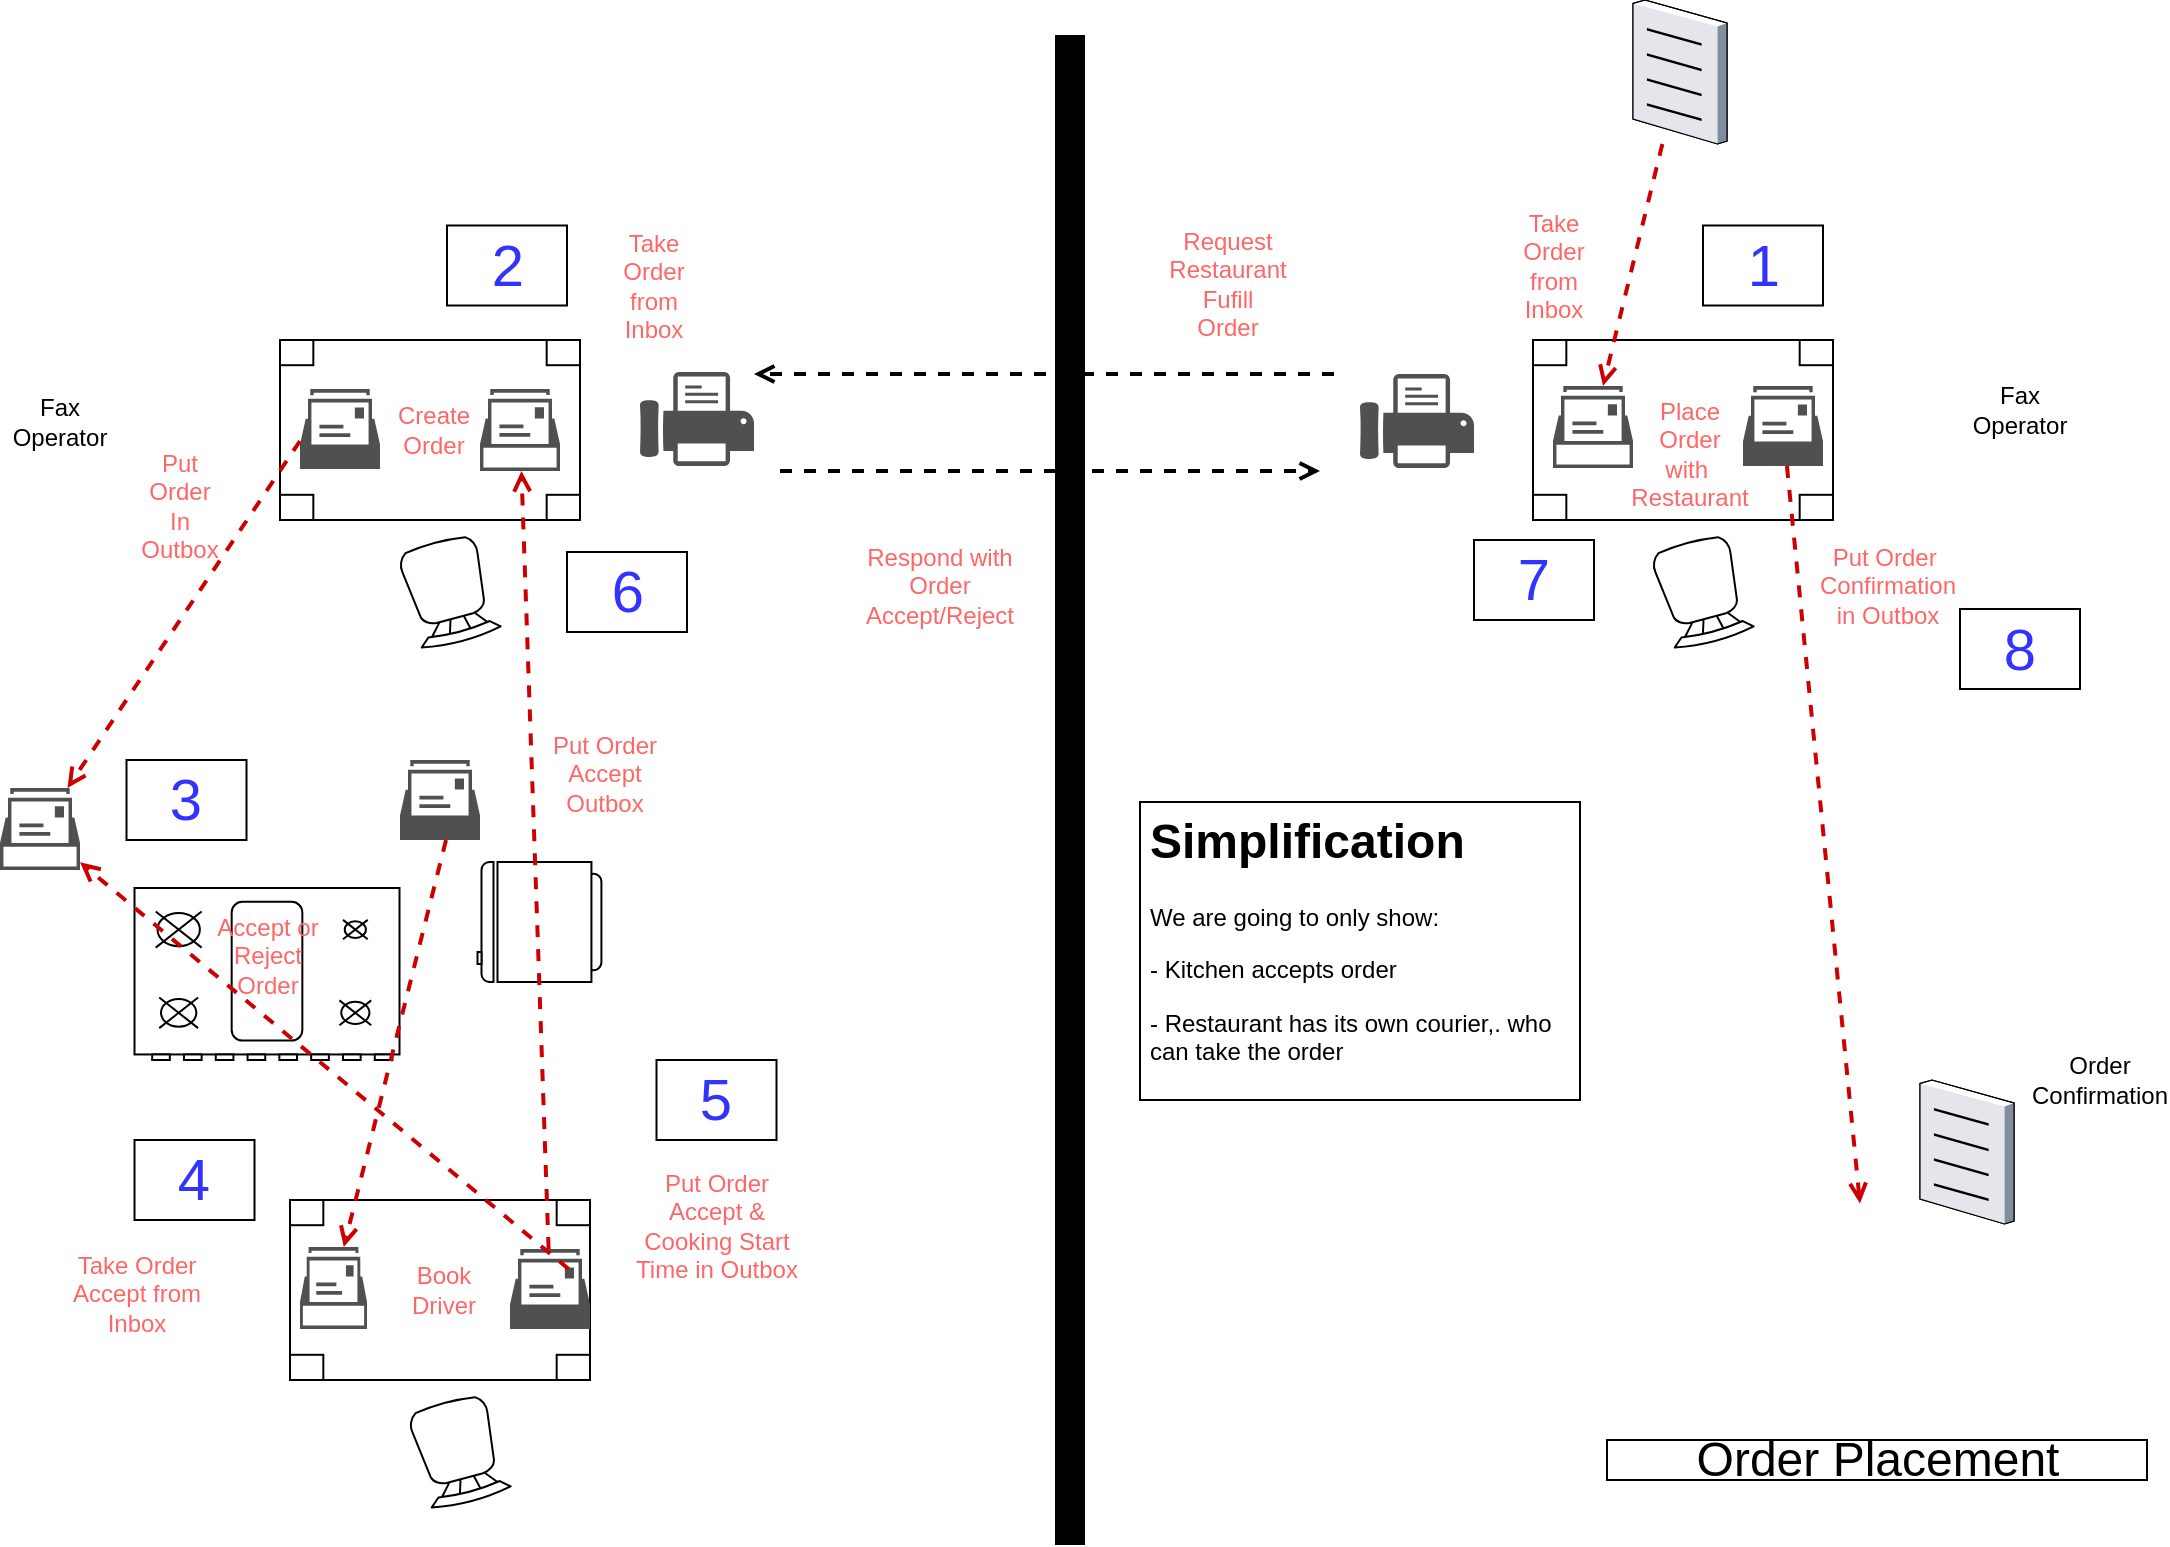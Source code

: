 <mxfile version="15.2.7" type="device"><diagram id="7lcRFAJb13U-YT4nabCA" name="Page-1"><mxGraphModel dx="1678" dy="1029" grid="1" gridSize="10" guides="1" tooltips="1" connect="1" arrows="1" fold="1" page="1" pageScale="1" pageWidth="1169" pageHeight="827" math="0" shadow="0"><root><mxCell id="0"/><mxCell id="1" parent="0"/><UserObject label="" tooltip="Inertia.&#10;Likely to face a resistance to change." id="BQTbwJKPUDemShiaECL7-1"><mxCell style="rounded=0;whiteSpace=wrap;html=1;strokeColor=#000000;strokeWidth=5;fillColor=#000000;fontSize=14;" vertex="1" parent="1"><mxGeometry x="580" y="40" width="10" height="750" as="geometry"/></mxCell></UserObject><mxCell id="BQTbwJKPUDemShiaECL7-2" value="" style="verticalLabelPosition=bottom;html=1;verticalAlign=top;align=center;shape=mxgraph.floorplan.table;" vertex="1" parent="1"><mxGeometry x="816.5" y="190" width="150" height="90" as="geometry"/></mxCell><mxCell id="BQTbwJKPUDemShiaECL7-3" value="" style="verticalLabelPosition=bottom;html=1;verticalAlign=top;align=center;shape=mxgraph.floorplan.chair;rotation=-195;" vertex="1" parent="1"><mxGeometry x="880.5" y="290" width="41" height="52" as="geometry"/></mxCell><mxCell id="BQTbwJKPUDemShiaECL7-4" value="" style="sketch=0;pointerEvents=1;shadow=0;dashed=0;html=1;strokeColor=none;fillColor=#505050;labelPosition=center;verticalLabelPosition=bottom;verticalAlign=top;outlineConnect=0;align=center;shape=mxgraph.office.concepts.mailbox2;" vertex="1" parent="1"><mxGeometry x="826.5" y="213" width="40" height="41" as="geometry"/></mxCell><mxCell id="BQTbwJKPUDemShiaECL7-5" value="" style="sketch=0;pointerEvents=1;shadow=0;dashed=0;html=1;strokeColor=none;fillColor=#505050;labelPosition=center;verticalLabelPosition=bottom;verticalAlign=top;outlineConnect=0;align=center;shape=mxgraph.office.concepts.mailbox;" vertex="1" parent="1"><mxGeometry x="921.5" y="213" width="40" height="40" as="geometry"/></mxCell><mxCell id="BQTbwJKPUDemShiaECL7-6" value="" style="sketch=0;pointerEvents=1;shadow=0;dashed=0;html=1;strokeColor=none;fillColor=#505050;labelPosition=center;verticalLabelPosition=bottom;verticalAlign=top;outlineConnect=0;align=center;shape=mxgraph.office.devices.fax;" vertex="1" parent="1"><mxGeometry x="730" y="207" width="57" height="47" as="geometry"/></mxCell><mxCell id="BQTbwJKPUDemShiaECL7-7" value="" style="verticalLabelPosition=bottom;html=1;verticalAlign=top;align=center;shape=mxgraph.floorplan.table;" vertex="1" parent="1"><mxGeometry x="190" y="190" width="150" height="90" as="geometry"/></mxCell><mxCell id="BQTbwJKPUDemShiaECL7-8" value="" style="verticalLabelPosition=bottom;html=1;verticalAlign=top;align=center;shape=mxgraph.floorplan.chair;rotation=-195;" vertex="1" parent="1"><mxGeometry x="254" y="290" width="41" height="52" as="geometry"/></mxCell><mxCell id="BQTbwJKPUDemShiaECL7-9" value="" style="sketch=0;pointerEvents=1;shadow=0;dashed=0;html=1;strokeColor=none;fillColor=#505050;labelPosition=center;verticalLabelPosition=bottom;verticalAlign=top;outlineConnect=0;align=center;shape=mxgraph.office.concepts.mailbox2;" vertex="1" parent="1"><mxGeometry x="290" y="214.5" width="40" height="41" as="geometry"/></mxCell><mxCell id="BQTbwJKPUDemShiaECL7-10" value="" style="sketch=0;pointerEvents=1;shadow=0;dashed=0;html=1;strokeColor=none;fillColor=#505050;labelPosition=center;verticalLabelPosition=bottom;verticalAlign=top;outlineConnect=0;align=center;shape=mxgraph.office.concepts.mailbox;" vertex="1" parent="1"><mxGeometry x="200" y="214.5" width="40" height="40" as="geometry"/></mxCell><mxCell id="BQTbwJKPUDemShiaECL7-11" value="" style="sketch=0;pointerEvents=1;shadow=0;dashed=0;html=1;strokeColor=none;fillColor=#505050;labelPosition=center;verticalLabelPosition=bottom;verticalAlign=top;outlineConnect=0;align=center;shape=mxgraph.office.devices.fax;" vertex="1" parent="1"><mxGeometry x="370" y="206" width="57" height="47" as="geometry"/></mxCell><mxCell id="BQTbwJKPUDemShiaECL7-12" value="&lt;font color=&quot;#ff6666&quot;&gt;Take Order from Inbox&lt;/font&gt;" style="text;html=1;strokeColor=none;fillColor=none;align=center;verticalAlign=middle;whiteSpace=wrap;rounded=0;" vertex="1" parent="1"><mxGeometry x="800" y="110" width="53.5" height="85.5" as="geometry"/></mxCell><mxCell id="BQTbwJKPUDemShiaECL7-13" value="&lt;font color=&quot;#ff6666&quot;&gt;Request &lt;br&gt;Restaurant&lt;br&gt;Fufill&lt;br&gt;Order&lt;/font&gt;" style="text;html=1;strokeColor=none;fillColor=none;align=center;verticalAlign=middle;whiteSpace=wrap;rounded=0;" vertex="1" parent="1"><mxGeometry x="636.5" y="119" width="53.5" height="85.5" as="geometry"/></mxCell><UserObject label="" tooltip="Point of change.&#10;How the map is changing e.g. competitive forces." id="BQTbwJKPUDemShiaECL7-14"><mxCell style="endArrow=open;dashed=1;html=1;strokeColor=#000000;endFill=0;strokeWidth=2;" edge="1" parent="1"><mxGeometry width="50" height="50" relative="1" as="geometry"><mxPoint x="717.002" y="207" as="sourcePoint"/><mxPoint x="427" y="207" as="targetPoint"/></mxGeometry></mxCell></UserObject><UserObject label="" tooltip="Point of change.&#10;How the map is changing e.g. competitive forces." id="BQTbwJKPUDemShiaECL7-15"><mxCell style="endArrow=open;dashed=1;html=1;strokeColor=#000000;endFill=0;strokeWidth=2;" edge="1" parent="1"><mxGeometry width="50" height="50" relative="1" as="geometry"><mxPoint x="440" y="255.5" as="sourcePoint"/><mxPoint x="710" y="255.5" as="targetPoint"/><Array as="points"><mxPoint x="610" y="255.5"/></Array></mxGeometry></mxCell></UserObject><mxCell id="BQTbwJKPUDemShiaECL7-16" value="&lt;font color=&quot;#ff6666&quot;&gt;Take Order from Inbox&lt;/font&gt;" style="text;html=1;strokeColor=none;fillColor=none;align=center;verticalAlign=middle;whiteSpace=wrap;rounded=0;" vertex="1" parent="1"><mxGeometry x="350" y="120.5" width="53.5" height="85.5" as="geometry"/></mxCell><mxCell id="BQTbwJKPUDemShiaECL7-17" value="&lt;font color=&quot;#ff6666&quot;&gt;Put Order &lt;br&gt;In Outbox&lt;/font&gt;" style="text;html=1;strokeColor=none;fillColor=none;align=center;verticalAlign=middle;whiteSpace=wrap;rounded=0;" vertex="1" parent="1"><mxGeometry x="113.25" y="230" width="53.5" height="85.5" as="geometry"/></mxCell><mxCell id="BQTbwJKPUDemShiaECL7-18" value="&lt;font color=&quot;#ff6666&quot;&gt;Place Order&lt;br&gt;with&amp;nbsp;&lt;br&gt;Restaurant&lt;br&gt;&lt;/font&gt;" style="text;html=1;strokeColor=none;fillColor=none;align=center;verticalAlign=middle;whiteSpace=wrap;rounded=0;" vertex="1" parent="1"><mxGeometry x="868" y="204.5" width="53.5" height="85.5" as="geometry"/></mxCell><mxCell id="BQTbwJKPUDemShiaECL7-19" value="Fax Operator" style="text;html=1;strokeColor=none;fillColor=none;align=center;verticalAlign=middle;whiteSpace=wrap;rounded=0;" vertex="1" parent="1"><mxGeometry x="60" y="220.5" width="40" height="20" as="geometry"/></mxCell><mxCell id="BQTbwJKPUDemShiaECL7-20" value="Fax Operator" style="text;html=1;strokeColor=none;fillColor=none;align=center;verticalAlign=middle;whiteSpace=wrap;rounded=0;" vertex="1" parent="1"><mxGeometry x="1040" y="214.5" width="40" height="20" as="geometry"/></mxCell><mxCell id="BQTbwJKPUDemShiaECL7-21" value="&lt;font color=&quot;#ff6666&quot;&gt;Put Order&amp;nbsp;&lt;br&gt;Confirmation&lt;br&gt;in Outbox&lt;/font&gt;" style="text;html=1;strokeColor=none;fillColor=none;align=center;verticalAlign=middle;whiteSpace=wrap;rounded=0;" vertex="1" parent="1"><mxGeometry x="966.5" y="270" width="53.5" height="85.5" as="geometry"/></mxCell><mxCell id="BQTbwJKPUDemShiaECL7-22" value="&lt;font style=&quot;font-size: 29px&quot;&gt;1&lt;/font&gt;" style="text;html=1;strokeColor=default;fillColor=none;align=center;verticalAlign=middle;whiteSpace=wrap;rounded=0;fontColor=#3333FF;" vertex="1" parent="1"><mxGeometry x="901.5" y="132.75" width="60" height="40" as="geometry"/></mxCell><mxCell id="BQTbwJKPUDemShiaECL7-23" value="&lt;font style=&quot;font-size: 29px&quot;&gt;2&lt;/font&gt;" style="text;html=1;strokeColor=default;fillColor=none;align=center;verticalAlign=middle;whiteSpace=wrap;rounded=0;fontColor=#3333FF;" vertex="1" parent="1"><mxGeometry x="273.5" y="132.75" width="60" height="40" as="geometry"/></mxCell><mxCell id="BQTbwJKPUDemShiaECL7-24" value="&lt;font color=&quot;#ff6666&quot;&gt;Respond with Order Accept/Reject&lt;/font&gt;" style="text;html=1;strokeColor=none;fillColor=none;align=center;verticalAlign=middle;whiteSpace=wrap;rounded=0;" vertex="1" parent="1"><mxGeometry x="480" y="270" width="80" height="85.5" as="geometry"/></mxCell><mxCell id="BQTbwJKPUDemShiaECL7-25" value="&lt;font style=&quot;font-size: 29px&quot;&gt;7&lt;/font&gt;" style="text;html=1;strokeColor=default;fillColor=none;align=center;verticalAlign=middle;whiteSpace=wrap;rounded=0;fontColor=#3333FF;" vertex="1" parent="1"><mxGeometry x="787" y="290" width="60" height="40" as="geometry"/></mxCell><mxCell id="BQTbwJKPUDemShiaECL7-26" value="" style="verticalLabelPosition=bottom;sketch=0;aspect=fixed;html=1;verticalAlign=top;strokeColor=none;align=center;outlineConnect=0;shape=mxgraph.citrix.document;fillColor=#FF3333;" vertex="1" parent="1"><mxGeometry x="866.5" y="20" width="47" height="72" as="geometry"/></mxCell><UserObject label="" tooltip="Point of change.&#10;How the map is changing e.g. competitive forces." id="BQTbwJKPUDemShiaECL7-27"><mxCell style="endArrow=open;dashed=1;html=1;strokeColor=#CC0000;endFill=0;strokeWidth=2;" edge="1" parent="1" source="BQTbwJKPUDemShiaECL7-26" target="BQTbwJKPUDemShiaECL7-4"><mxGeometry width="50" height="50" relative="1" as="geometry"><mxPoint x="927.892" y="164.5" as="sourcePoint"/><mxPoint x="853.786" y="373" as="targetPoint"/></mxGeometry></mxCell></UserObject><mxCell id="BQTbwJKPUDemShiaECL7-28" value="Order Placement" style="text;html=1;strokeColor=default;fillColor=none;align=center;verticalAlign=middle;whiteSpace=wrap;rounded=0;fontColor=#000000;fontSize=24;" vertex="1" parent="1"><mxGeometry x="853.5" y="740" width="270" height="20" as="geometry"/></mxCell><mxCell id="BQTbwJKPUDemShiaECL7-29" value="&lt;font color=&quot;#ff6666&quot;&gt;Create Order&lt;br&gt;&lt;/font&gt;" style="text;html=1;strokeColor=none;fillColor=none;align=center;verticalAlign=middle;whiteSpace=wrap;rounded=0;" vertex="1" parent="1"><mxGeometry x="240" y="191.75" width="53.5" height="85.5" as="geometry"/></mxCell><mxCell id="BQTbwJKPUDemShiaECL7-30" value="" style="verticalLabelPosition=bottom;html=1;verticalAlign=top;align=center;shape=mxgraph.floorplan.range_2;" vertex="1" parent="1"><mxGeometry x="117.25" y="464" width="132.5" height="86" as="geometry"/></mxCell><mxCell id="BQTbwJKPUDemShiaECL7-31" value="" style="verticalLabelPosition=bottom;html=1;verticalAlign=top;align=center;shape=mxgraph.floorplan.refrigerator;rotation=90;" vertex="1" parent="1"><mxGeometry x="289.75" y="450" width="60" height="62" as="geometry"/></mxCell><mxCell id="BQTbwJKPUDemShiaECL7-32" value="" style="sketch=0;pointerEvents=1;shadow=0;dashed=0;html=1;strokeColor=none;fillColor=#505050;labelPosition=center;verticalLabelPosition=bottom;verticalAlign=top;outlineConnect=0;align=center;shape=mxgraph.office.concepts.mailbox2;" vertex="1" parent="1"><mxGeometry x="50" y="414" width="40" height="41" as="geometry"/></mxCell><UserObject label="" tooltip="Point of change.&#10;How the map is changing e.g. competitive forces." id="BQTbwJKPUDemShiaECL7-33"><mxCell style="endArrow=open;dashed=1;html=1;strokeColor=#CC0000;endFill=0;strokeWidth=2;" edge="1" parent="1" target="BQTbwJKPUDemShiaECL7-32"><mxGeometry width="50" height="50" relative="1" as="geometry"><mxPoint x="199.997" y="240.5" as="sourcePoint"/><mxPoint x="170.344" y="361.5" as="targetPoint"/></mxGeometry></mxCell></UserObject><mxCell id="BQTbwJKPUDemShiaECL7-34" value="&lt;font color=&quot;#ff6666&quot;&gt;Accept or Reject Order&lt;br&gt;&lt;/font&gt;" style="text;html=1;strokeColor=none;fillColor=none;align=center;verticalAlign=middle;whiteSpace=wrap;rounded=0;" vertex="1" parent="1"><mxGeometry x="156.75" y="455" width="53.5" height="85.5" as="geometry"/></mxCell><mxCell id="BQTbwJKPUDemShiaECL7-35" value="" style="sketch=0;pointerEvents=1;shadow=0;dashed=0;html=1;strokeColor=none;fillColor=#505050;labelPosition=center;verticalLabelPosition=bottom;verticalAlign=top;outlineConnect=0;align=center;shape=mxgraph.office.concepts.mailbox;" vertex="1" parent="1"><mxGeometry x="250" y="400" width="40" height="40" as="geometry"/></mxCell><mxCell id="BQTbwJKPUDemShiaECL7-37" value="&lt;font color=&quot;#ff6666&quot;&gt;Put Order &lt;br&gt;Accept&lt;br&gt;Outbox&lt;/font&gt;" style="text;html=1;strokeColor=none;fillColor=none;align=center;verticalAlign=middle;whiteSpace=wrap;rounded=0;" vertex="1" parent="1"><mxGeometry x="303.5" y="364.5" width="96.5" height="85.5" as="geometry"/></mxCell><mxCell id="BQTbwJKPUDemShiaECL7-38" value="" style="verticalLabelPosition=bottom;html=1;verticalAlign=top;align=center;shape=mxgraph.floorplan.table;" vertex="1" parent="1"><mxGeometry x="195" y="620" width="150" height="90" as="geometry"/></mxCell><mxCell id="BQTbwJKPUDemShiaECL7-39" value="" style="verticalLabelPosition=bottom;html=1;verticalAlign=top;align=center;shape=mxgraph.floorplan.chair;rotation=-195;" vertex="1" parent="1"><mxGeometry x="259" y="720" width="41" height="52" as="geometry"/></mxCell><mxCell id="BQTbwJKPUDemShiaECL7-40" value="" style="sketch=0;pointerEvents=1;shadow=0;dashed=0;html=1;strokeColor=none;fillColor=#505050;labelPosition=center;verticalLabelPosition=bottom;verticalAlign=top;outlineConnect=0;align=center;shape=mxgraph.office.concepts.mailbox2;" vertex="1" parent="1"><mxGeometry x="200" y="643.5" width="33.5" height="41" as="geometry"/></mxCell><mxCell id="BQTbwJKPUDemShiaECL7-41" value="" style="sketch=0;pointerEvents=1;shadow=0;dashed=0;html=1;strokeColor=none;fillColor=#505050;labelPosition=center;verticalLabelPosition=bottom;verticalAlign=top;outlineConnect=0;align=center;shape=mxgraph.office.concepts.mailbox;" vertex="1" parent="1"><mxGeometry x="305" y="644.5" width="40" height="40" as="geometry"/></mxCell><mxCell id="BQTbwJKPUDemShiaECL7-42" value="&lt;font color=&quot;#ff6666&quot;&gt;Book Driver&lt;br&gt;&lt;/font&gt;" style="text;html=1;strokeColor=none;fillColor=none;align=center;verticalAlign=middle;whiteSpace=wrap;rounded=0;" vertex="1" parent="1"><mxGeometry x="245" y="621.75" width="53.5" height="85.5" as="geometry"/></mxCell><UserObject label="" tooltip="Point of change.&#10;How the map is changing e.g. competitive forces." id="BQTbwJKPUDemShiaECL7-43"><mxCell style="endArrow=open;dashed=1;html=1;strokeColor=#CC0000;endFill=0;strokeWidth=2;" edge="1" parent="1" target="BQTbwJKPUDemShiaECL7-40"><mxGeometry width="50" height="50" relative="1" as="geometry"><mxPoint x="273.007" y="440" as="sourcePoint"/><mxPoint x="156.747" y="613.5" as="targetPoint"/></mxGeometry></mxCell></UserObject><mxCell id="BQTbwJKPUDemShiaECL7-44" value="&lt;font color=&quot;#ff6666&quot;&gt;Take Order &lt;br&gt;Accept from Inbox&lt;/font&gt;" style="text;html=1;strokeColor=none;fillColor=none;align=center;verticalAlign=middle;whiteSpace=wrap;rounded=0;" vertex="1" parent="1"><mxGeometry x="70.25" y="624.5" width="96.5" height="85.5" as="geometry"/></mxCell><UserObject label="" tooltip="Point of change.&#10;How the map is changing e.g. competitive forces." id="BQTbwJKPUDemShiaECL7-45"><mxCell style="endArrow=open;dashed=1;html=1;strokeColor=#CC0000;endFill=0;strokeWidth=2;" edge="1" parent="1" source="BQTbwJKPUDemShiaECL7-41" target="BQTbwJKPUDemShiaECL7-9"><mxGeometry width="50" height="50" relative="1" as="geometry"><mxPoint x="283.007" y="450.0" as="sourcePoint"/><mxPoint x="231.899" y="653.5" as="targetPoint"/></mxGeometry></mxCell></UserObject><mxCell id="BQTbwJKPUDemShiaECL7-46" value="&lt;font color=&quot;#ff6666&quot;&gt;Put Order &lt;br&gt;Accept &amp;amp; Cooking Start Time in Outbox&lt;/font&gt;" style="text;html=1;strokeColor=none;fillColor=none;align=center;verticalAlign=middle;whiteSpace=wrap;rounded=0;" vertex="1" parent="1"><mxGeometry x="360" y="590" width="96.5" height="85.5" as="geometry"/></mxCell><mxCell id="BQTbwJKPUDemShiaECL7-47" value="&lt;h1&gt;Simplification&lt;/h1&gt;&lt;p&gt;We are going to only show:&lt;/p&gt;&lt;p&gt;- Kitchen accepts order&lt;/p&gt;&lt;p&gt;- Restaurant has its own courier,. who can take the order&lt;/p&gt;" style="text;html=1;strokeColor=default;fillColor=none;spacing=5;spacingTop=-20;whiteSpace=wrap;overflow=hidden;rounded=0;" vertex="1" parent="1"><mxGeometry x="620" y="421" width="220" height="149" as="geometry"/></mxCell><UserObject label="" tooltip="Point of change.&#10;How the map is changing e.g. competitive forces." id="BQTbwJKPUDemShiaECL7-48"><mxCell style="endArrow=open;dashed=1;html=1;strokeColor=#CC0000;endFill=0;strokeWidth=2;" edge="1" parent="1" source="BQTbwJKPUDemShiaECL7-5"><mxGeometry width="50" height="50" relative="1" as="geometry"><mxPoint x="1031.107" y="418.25" as="sourcePoint"/><mxPoint x="979.999" y="621.75" as="targetPoint"/></mxGeometry></mxCell></UserObject><mxCell id="BQTbwJKPUDemShiaECL7-49" value="" style="verticalLabelPosition=bottom;sketch=0;aspect=fixed;html=1;verticalAlign=top;strokeColor=none;align=center;outlineConnect=0;shape=mxgraph.citrix.document;fillColor=#FF3333;" vertex="1" parent="1"><mxGeometry x="1010" y="560" width="47" height="72" as="geometry"/></mxCell><mxCell id="BQTbwJKPUDemShiaECL7-50" value="&lt;font style=&quot;font-size: 29px&quot;&gt;3&lt;/font&gt;" style="text;html=1;strokeColor=default;fillColor=none;align=center;verticalAlign=middle;whiteSpace=wrap;rounded=0;fontColor=#3333FF;" vertex="1" parent="1"><mxGeometry x="113.25" y="400" width="60" height="40" as="geometry"/></mxCell><mxCell id="BQTbwJKPUDemShiaECL7-51" value="&lt;font style=&quot;font-size: 29px&quot;&gt;4&lt;/font&gt;" style="text;html=1;strokeColor=default;fillColor=none;align=center;verticalAlign=middle;whiteSpace=wrap;rounded=0;fontColor=#3333FF;" vertex="1" parent="1"><mxGeometry x="117.25" y="590" width="60" height="40" as="geometry"/></mxCell><mxCell id="BQTbwJKPUDemShiaECL7-52" value="&lt;font style=&quot;font-size: 29px&quot;&gt;6&lt;/font&gt;" style="text;html=1;strokeColor=default;fillColor=none;align=center;verticalAlign=middle;whiteSpace=wrap;rounded=0;fontColor=#3333FF;" vertex="1" parent="1"><mxGeometry x="333.5" y="296" width="60" height="40" as="geometry"/></mxCell><mxCell id="BQTbwJKPUDemShiaECL7-53" value="&lt;font style=&quot;font-size: 29px&quot;&gt;8&lt;/font&gt;" style="text;html=1;strokeColor=default;fillColor=none;align=center;verticalAlign=middle;whiteSpace=wrap;rounded=0;fontColor=#3333FF;" vertex="1" parent="1"><mxGeometry x="1030" y="324.5" width="60" height="40" as="geometry"/></mxCell><mxCell id="BQTbwJKPUDemShiaECL7-54" value="Order Confirmation" style="text;html=1;strokeColor=none;fillColor=none;align=center;verticalAlign=middle;whiteSpace=wrap;rounded=0;" vertex="1" parent="1"><mxGeometry x="1080" y="550" width="40" height="20" as="geometry"/></mxCell><UserObject label="" tooltip="Point of change.&#10;How the map is changing e.g. competitive forces." id="BQTbwJKPUDemShiaECL7-55"><mxCell style="endArrow=open;dashed=1;html=1;strokeColor=#CC0000;endFill=0;strokeWidth=2;" edge="1" parent="1" target="BQTbwJKPUDemShiaECL7-32"><mxGeometry width="50" height="50" relative="1" as="geometry"><mxPoint x="334.302" y="654.5" as="sourcePoint"/><mxPoint x="320.716" y="265.5" as="targetPoint"/></mxGeometry></mxCell></UserObject><mxCell id="BQTbwJKPUDemShiaECL7-56" value="&lt;font style=&quot;font-size: 29px&quot;&gt;5&lt;/font&gt;" style="text;html=1;strokeColor=default;fillColor=none;align=center;verticalAlign=middle;whiteSpace=wrap;rounded=0;fontColor=#3333FF;" vertex="1" parent="1"><mxGeometry x="378.25" y="550" width="60" height="40" as="geometry"/></mxCell></root></mxGraphModel></diagram></mxfile>